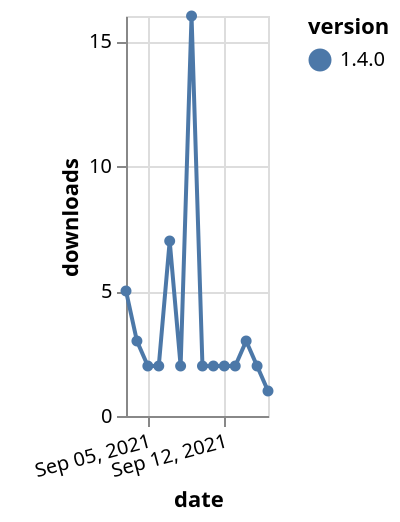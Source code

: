 {"$schema": "https://vega.github.io/schema/vega-lite/v5.json", "description": "A simple bar chart with embedded data.", "data": {"values": [{"date": "2021-09-03", "total": 7036, "delta": 5, "version": "1.4.0"}, {"date": "2021-09-04", "total": 7039, "delta": 3, "version": "1.4.0"}, {"date": "2021-09-05", "total": 7041, "delta": 2, "version": "1.4.0"}, {"date": "2021-09-06", "total": 7043, "delta": 2, "version": "1.4.0"}, {"date": "2021-09-07", "total": 7050, "delta": 7, "version": "1.4.0"}, {"date": "2021-09-08", "total": 7052, "delta": 2, "version": "1.4.0"}, {"date": "2021-09-09", "total": 7068, "delta": 16, "version": "1.4.0"}, {"date": "2021-09-10", "total": 7070, "delta": 2, "version": "1.4.0"}, {"date": "2021-09-11", "total": 7072, "delta": 2, "version": "1.4.0"}, {"date": "2021-09-12", "total": 7074, "delta": 2, "version": "1.4.0"}, {"date": "2021-09-13", "total": 7076, "delta": 2, "version": "1.4.0"}, {"date": "2021-09-14", "total": 7079, "delta": 3, "version": "1.4.0"}, {"date": "2021-09-15", "total": 7081, "delta": 2, "version": "1.4.0"}, {"date": "2021-09-16", "total": 7082, "delta": 1, "version": "1.4.0"}]}, "width": "container", "mark": {"type": "line", "point": {"filled": true}}, "encoding": {"x": {"field": "date", "type": "temporal", "timeUnit": "yearmonthdate", "title": "date", "axis": {"labelAngle": -15}}, "y": {"field": "delta", "type": "quantitative", "title": "downloads"}, "color": {"field": "version", "type": "nominal"}, "tooltip": {"field": "delta"}}}